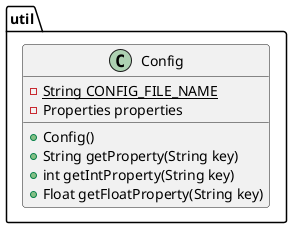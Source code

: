 @startuml
class util.Config{
 {static} - String CONFIG_FILE_NAME
 - Properties properties
 + Config()
 + String getProperty(String key)
 + int getIntProperty(String key)
 + Float getFloatProperty(String key)
}
@enduml
